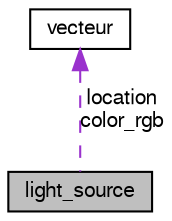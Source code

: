 digraph G
{
  edge [fontname="FreeSans",fontsize="10",labelfontname="FreeSans",labelfontsize="10"];
  node [fontname="FreeSans",fontsize="10",shape=record];
  Node1 [label="light_source",height=0.2,width=0.4,color="black", fillcolor="grey75", style="filled" fontcolor="black"];
  Node2 -> Node1 [dir=back,color="darkorchid3",fontsize="10",style="dashed",label="location\ncolor_rgb",fontname="FreeSans"];
  Node2 [label="vecteur",height=0.2,width=0.4,color="black", fillcolor="white", style="filled",URL="$structvecteur.html",tooltip="structure définissant un vecteur de taille 3"];
}
